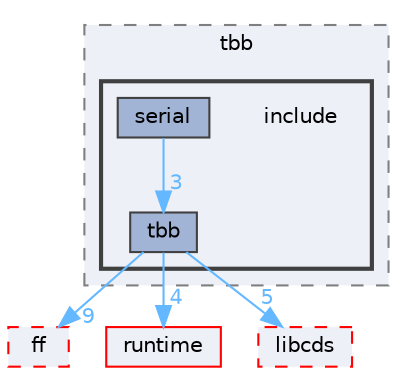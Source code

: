 digraph "external/taskflow/3rd-party/tbb/include"
{
 // LATEX_PDF_SIZE
  bgcolor="transparent";
  edge [fontname=Helvetica,fontsize=10,labelfontname=Helvetica,labelfontsize=10];
  node [fontname=Helvetica,fontsize=10,shape=box,height=0.2,width=0.4];
  compound=true
  subgraph clusterdir_abe7062a90e3f7803c8f3bdd007f6ae1 {
    graph [ bgcolor="#edf0f7", pencolor="grey50", label="tbb", fontname=Helvetica,fontsize=10 style="filled,dashed", URL="dir_abe7062a90e3f7803c8f3bdd007f6ae1.html",tooltip=""]
  subgraph clusterdir_9a108c806b4257aefe6c62ce1f799fad {
    graph [ bgcolor="#edf0f7", pencolor="grey25", label="", fontname=Helvetica,fontsize=10 style="filled,bold", URL="dir_9a108c806b4257aefe6c62ce1f799fad.html",tooltip=""]
    dir_9a108c806b4257aefe6c62ce1f799fad [shape=plaintext, label="include"];
  dir_220e27e9a7f06bde6be9d454c6c2cf8b [label="serial", fillcolor="#a2b4d6", color="grey25", style="filled", URL="dir_220e27e9a7f06bde6be9d454c6c2cf8b.html",tooltip=""];
  dir_3c21e1a9f88cb55805b13da017aa6539 [label="tbb", fillcolor="#a2b4d6", color="grey25", style="filled", URL="dir_3c21e1a9f88cb55805b13da017aa6539.html",tooltip=""];
  }
  }
  dir_76847c2e48732228b0d9f5df109ae853 [label="ff", fillcolor="#edf0f7", color="red", style="filled,dashed", URL="dir_76847c2e48732228b0d9f5df109ae853.html",tooltip=""];
  dir_cb031e414f281a658b23dddb30bb9d2c [label="runtime", fillcolor="#edf0f7", color="red", style="filled", URL="dir_cb031e414f281a658b23dddb30bb9d2c.html",tooltip=""];
  dir_ab6169dce0214f69bd11de922f7415d8 [label="libcds", fillcolor="#edf0f7", color="red", style="filled,dashed", URL="dir_ab6169dce0214f69bd11de922f7415d8.html",tooltip=""];
  dir_220e27e9a7f06bde6be9d454c6c2cf8b->dir_3c21e1a9f88cb55805b13da017aa6539 [headlabel="3", labeldistance=1.5 headhref="dir_000649_000823.html" href="dir_000649_000823.html" color="steelblue1" fontcolor="steelblue1"];
  dir_3c21e1a9f88cb55805b13da017aa6539->dir_76847c2e48732228b0d9f5df109ae853 [headlabel="9", labeldistance=1.5 headhref="dir_000823_000311.html" href="dir_000823_000311.html" color="steelblue1" fontcolor="steelblue1"];
  dir_3c21e1a9f88cb55805b13da017aa6539->dir_ab6169dce0214f69bd11de922f7415d8 [headlabel="5", labeldistance=1.5 headhref="dir_000823_000445.html" href="dir_000823_000445.html" color="steelblue1" fontcolor="steelblue1"];
  dir_3c21e1a9f88cb55805b13da017aa6539->dir_cb031e414f281a658b23dddb30bb9d2c [headlabel="4", labeldistance=1.5 headhref="dir_000823_000628.html" href="dir_000823_000628.html" color="steelblue1" fontcolor="steelblue1"];
}
